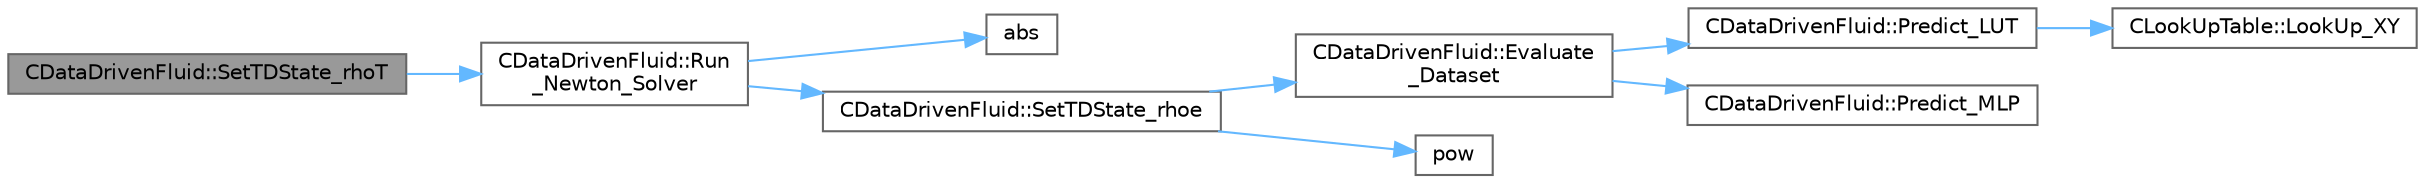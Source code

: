 digraph "CDataDrivenFluid::SetTDState_rhoT"
{
 // LATEX_PDF_SIZE
  bgcolor="transparent";
  edge [fontname=Helvetica,fontsize=10,labelfontname=Helvetica,labelfontsize=10];
  node [fontname=Helvetica,fontsize=10,shape=box,height=0.2,width=0.4];
  rankdir="LR";
  Node1 [id="Node000001",label="CDataDrivenFluid::SetTDState_rhoT",height=0.2,width=0.4,color="gray40", fillcolor="grey60", style="filled", fontcolor="black",tooltip="Set the Dimensionless Internal Energy using Pressure and Density."];
  Node1 -> Node2 [id="edge1_Node000001_Node000002",color="steelblue1",style="solid",tooltip=" "];
  Node2 [id="Node000002",label="CDataDrivenFluid::Run\l_Newton_Solver",height=0.2,width=0.4,color="grey40", fillcolor="white", style="filled",URL="$classCDataDrivenFluid.html#aba0e627e0794ffcbc96245b2a23818f0",tooltip="2D Newton solver for computing the density and energy corresponding to Y1_target and Y2_target."];
  Node2 -> Node3 [id="edge2_Node000002_Node000003",color="steelblue1",style="solid",tooltip=" "];
  Node3 [id="Node000003",label="abs",height=0.2,width=0.4,color="grey40", fillcolor="white", style="filled",URL="$group__SIMD.html#gaf7650d08e2a58ed700276ddc70f72f96",tooltip=" "];
  Node2 -> Node4 [id="edge3_Node000002_Node000004",color="steelblue1",style="solid",tooltip=" "];
  Node4 [id="Node000004",label="CDataDrivenFluid::SetTDState_rhoe",height=0.2,width=0.4,color="grey40", fillcolor="white", style="filled",URL="$classCDataDrivenFluid.html#a7e0c0046975918b94a056553fbea645c",tooltip="Set the Dimensionless State using Density and Internal Energy."];
  Node4 -> Node5 [id="edge4_Node000004_Node000005",color="steelblue1",style="solid",tooltip=" "];
  Node5 [id="Node000005",label="CDataDrivenFluid::Evaluate\l_Dataset",height=0.2,width=0.4,color="grey40", fillcolor="white", style="filled",URL="$classCDataDrivenFluid.html#a1411b97fc1cae9161a0252e163a13f9c",tooltip="Evaluate the data set."];
  Node5 -> Node6 [id="edge5_Node000005_Node000006",color="steelblue1",style="solid",tooltip=" "];
  Node6 [id="Node000006",label="CDataDrivenFluid::Predict_LUT",height=0.2,width=0.4,color="grey40", fillcolor="white", style="filled",URL="$classCDataDrivenFluid.html#a421c72d31162bb29092e80445abe32c9",tooltip="Evaluate dataset through look-up table."];
  Node6 -> Node7 [id="edge6_Node000006_Node000007",color="steelblue1",style="solid",tooltip=" "];
  Node7 [id="Node000007",label="CLookUpTable::LookUp_XY",height=0.2,width=0.4,color="grey40", fillcolor="white", style="filled",URL="$classCLookUpTable.html#ab2c601f6ef4eada22f40ab89e731f854",tooltip="Lookup 1 value of the single variable \"val_name_var\" using controlling variable values(val_CV1,..."];
  Node5 -> Node8 [id="edge7_Node000005_Node000008",color="steelblue1",style="solid",tooltip=" "];
  Node8 [id="Node000008",label="CDataDrivenFluid::Predict_MLP",height=0.2,width=0.4,color="grey40", fillcolor="white", style="filled",URL="$classCDataDrivenFluid.html#a956dbad888fd9e9c483945bd6b864c3f",tooltip="Evaluate dataset through multi-layer perceptron."];
  Node4 -> Node9 [id="edge8_Node000004_Node000009",color="steelblue1",style="solid",tooltip=" "];
  Node9 [id="Node000009",label="pow",height=0.2,width=0.4,color="grey40", fillcolor="white", style="filled",URL="$group__SIMD.html#ga768cbdeba8e4567257959378fba27f17",tooltip=" "];
}
